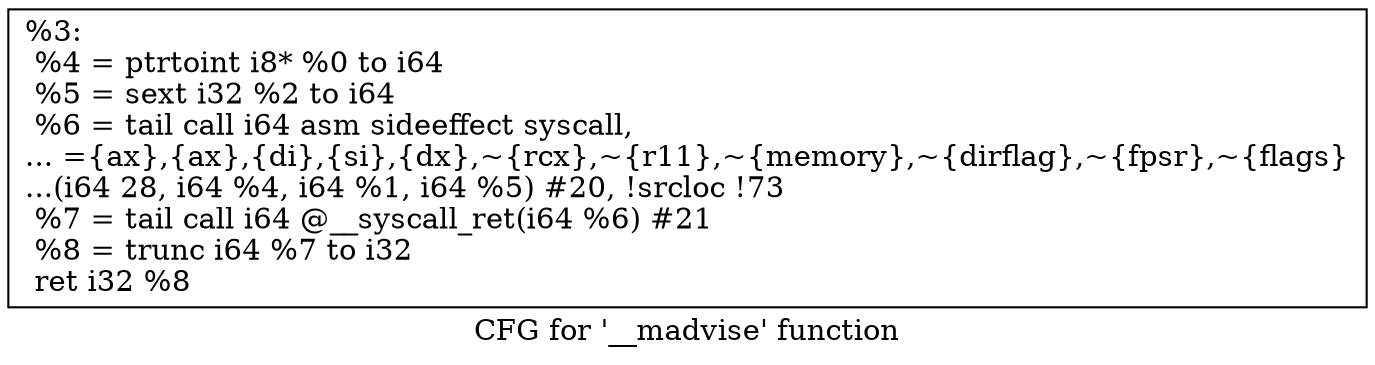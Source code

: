 digraph "CFG for '__madvise' function" {
	label="CFG for '__madvise' function";

	Node0x2348ee0 [shape=record,label="{%3:\l  %4 = ptrtoint i8* %0 to i64\l  %5 = sext i32 %2 to i64\l  %6 = tail call i64 asm sideeffect syscall,\l... =\{ax\},\{ax\},\{di\},\{si\},\{dx\},~\{rcx\},~\{r11\},~\{memory\},~\{dirflag\},~\{fpsr\},~\{flags\}\l...(i64 28, i64 %4, i64 %1, i64 %5) #20, !srcloc !73\l  %7 = tail call i64 @__syscall_ret(i64 %6) #21\l  %8 = trunc i64 %7 to i32\l  ret i32 %8\l}"];
}
